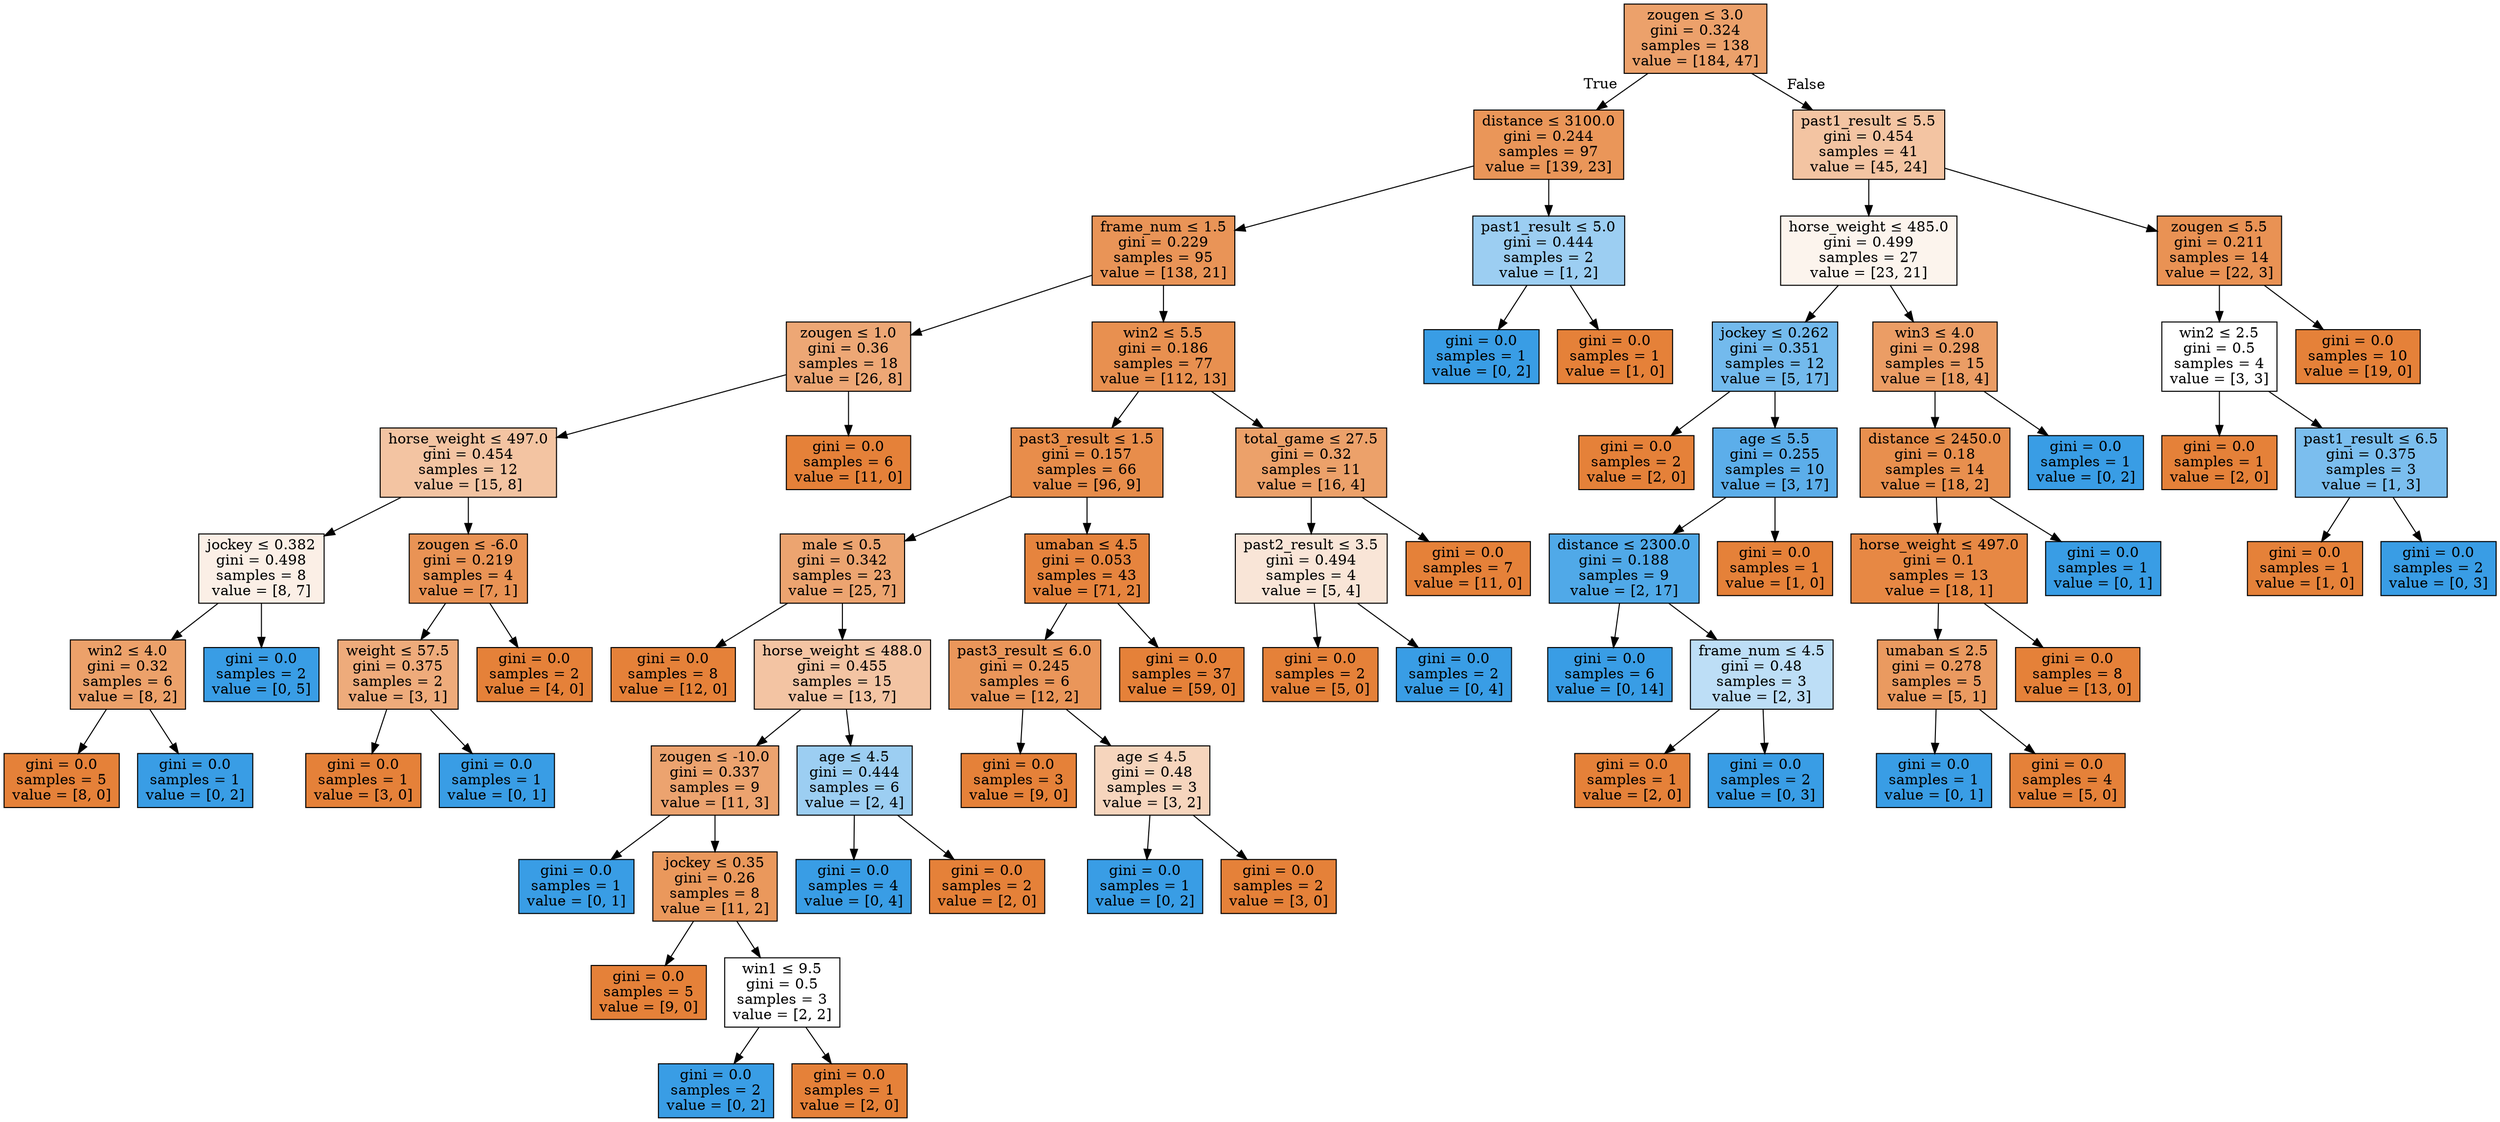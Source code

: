 digraph Tree {
node [shape=box, style="filled", color="black"] ;
0 [label=<zougen &le; 3.0<br/>gini = 0.324<br/>samples = 138<br/>value = [184, 47]>, fillcolor="#e58139be"] ;
1 [label=<distance &le; 3100.0<br/>gini = 0.244<br/>samples = 97<br/>value = [139, 23]>, fillcolor="#e58139d5"] ;
0 -> 1 [labeldistance=2.5, labelangle=45, headlabel="True"] ;
2 [label=<frame_num &le; 1.5<br/>gini = 0.229<br/>samples = 95<br/>value = [138, 21]>, fillcolor="#e58139d8"] ;
1 -> 2 ;
3 [label=<zougen &le; 1.0<br/>gini = 0.36<br/>samples = 18<br/>value = [26, 8]>, fillcolor="#e58139b1"] ;
2 -> 3 ;
4 [label=<horse_weight &le; 497.0<br/>gini = 0.454<br/>samples = 12<br/>value = [15, 8]>, fillcolor="#e5813977"] ;
3 -> 4 ;
5 [label=<jockey &le; 0.382<br/>gini = 0.498<br/>samples = 8<br/>value = [8, 7]>, fillcolor="#e5813920"] ;
4 -> 5 ;
6 [label=<win2 &le; 4.0<br/>gini = 0.32<br/>samples = 6<br/>value = [8, 2]>, fillcolor="#e58139bf"] ;
5 -> 6 ;
7 [label=<gini = 0.0<br/>samples = 5<br/>value = [8, 0]>, fillcolor="#e58139ff"] ;
6 -> 7 ;
8 [label=<gini = 0.0<br/>samples = 1<br/>value = [0, 2]>, fillcolor="#399de5ff"] ;
6 -> 8 ;
9 [label=<gini = 0.0<br/>samples = 2<br/>value = [0, 5]>, fillcolor="#399de5ff"] ;
5 -> 9 ;
10 [label=<zougen &le; -6.0<br/>gini = 0.219<br/>samples = 4<br/>value = [7, 1]>, fillcolor="#e58139db"] ;
4 -> 10 ;
11 [label=<weight &le; 57.5<br/>gini = 0.375<br/>samples = 2<br/>value = [3, 1]>, fillcolor="#e58139aa"] ;
10 -> 11 ;
12 [label=<gini = 0.0<br/>samples = 1<br/>value = [3, 0]>, fillcolor="#e58139ff"] ;
11 -> 12 ;
13 [label=<gini = 0.0<br/>samples = 1<br/>value = [0, 1]>, fillcolor="#399de5ff"] ;
11 -> 13 ;
14 [label=<gini = 0.0<br/>samples = 2<br/>value = [4, 0]>, fillcolor="#e58139ff"] ;
10 -> 14 ;
15 [label=<gini = 0.0<br/>samples = 6<br/>value = [11, 0]>, fillcolor="#e58139ff"] ;
3 -> 15 ;
16 [label=<win2 &le; 5.5<br/>gini = 0.186<br/>samples = 77<br/>value = [112, 13]>, fillcolor="#e58139e1"] ;
2 -> 16 ;
17 [label=<past3_result &le; 1.5<br/>gini = 0.157<br/>samples = 66<br/>value = [96, 9]>, fillcolor="#e58139e7"] ;
16 -> 17 ;
18 [label=<male &le; 0.5<br/>gini = 0.342<br/>samples = 23<br/>value = [25, 7]>, fillcolor="#e58139b8"] ;
17 -> 18 ;
19 [label=<gini = 0.0<br/>samples = 8<br/>value = [12, 0]>, fillcolor="#e58139ff"] ;
18 -> 19 ;
20 [label=<horse_weight &le; 488.0<br/>gini = 0.455<br/>samples = 15<br/>value = [13, 7]>, fillcolor="#e5813976"] ;
18 -> 20 ;
21 [label=<zougen &le; -10.0<br/>gini = 0.337<br/>samples = 9<br/>value = [11, 3]>, fillcolor="#e58139b9"] ;
20 -> 21 ;
22 [label=<gini = 0.0<br/>samples = 1<br/>value = [0, 1]>, fillcolor="#399de5ff"] ;
21 -> 22 ;
23 [label=<jockey &le; 0.35<br/>gini = 0.26<br/>samples = 8<br/>value = [11, 2]>, fillcolor="#e58139d1"] ;
21 -> 23 ;
24 [label=<gini = 0.0<br/>samples = 5<br/>value = [9, 0]>, fillcolor="#e58139ff"] ;
23 -> 24 ;
25 [label=<win1 &le; 9.5<br/>gini = 0.5<br/>samples = 3<br/>value = [2, 2]>, fillcolor="#e5813900"] ;
23 -> 25 ;
26 [label=<gini = 0.0<br/>samples = 2<br/>value = [0, 2]>, fillcolor="#399de5ff"] ;
25 -> 26 ;
27 [label=<gini = 0.0<br/>samples = 1<br/>value = [2, 0]>, fillcolor="#e58139ff"] ;
25 -> 27 ;
28 [label=<age &le; 4.5<br/>gini = 0.444<br/>samples = 6<br/>value = [2, 4]>, fillcolor="#399de57f"] ;
20 -> 28 ;
29 [label=<gini = 0.0<br/>samples = 4<br/>value = [0, 4]>, fillcolor="#399de5ff"] ;
28 -> 29 ;
30 [label=<gini = 0.0<br/>samples = 2<br/>value = [2, 0]>, fillcolor="#e58139ff"] ;
28 -> 30 ;
31 [label=<umaban &le; 4.5<br/>gini = 0.053<br/>samples = 43<br/>value = [71, 2]>, fillcolor="#e58139f8"] ;
17 -> 31 ;
32 [label=<past3_result &le; 6.0<br/>gini = 0.245<br/>samples = 6<br/>value = [12, 2]>, fillcolor="#e58139d4"] ;
31 -> 32 ;
33 [label=<gini = 0.0<br/>samples = 3<br/>value = [9, 0]>, fillcolor="#e58139ff"] ;
32 -> 33 ;
34 [label=<age &le; 4.5<br/>gini = 0.48<br/>samples = 3<br/>value = [3, 2]>, fillcolor="#e5813955"] ;
32 -> 34 ;
35 [label=<gini = 0.0<br/>samples = 1<br/>value = [0, 2]>, fillcolor="#399de5ff"] ;
34 -> 35 ;
36 [label=<gini = 0.0<br/>samples = 2<br/>value = [3, 0]>, fillcolor="#e58139ff"] ;
34 -> 36 ;
37 [label=<gini = 0.0<br/>samples = 37<br/>value = [59, 0]>, fillcolor="#e58139ff"] ;
31 -> 37 ;
38 [label=<total_game &le; 27.5<br/>gini = 0.32<br/>samples = 11<br/>value = [16, 4]>, fillcolor="#e58139bf"] ;
16 -> 38 ;
39 [label=<past2_result &le; 3.5<br/>gini = 0.494<br/>samples = 4<br/>value = [5, 4]>, fillcolor="#e5813933"] ;
38 -> 39 ;
40 [label=<gini = 0.0<br/>samples = 2<br/>value = [5, 0]>, fillcolor="#e58139ff"] ;
39 -> 40 ;
41 [label=<gini = 0.0<br/>samples = 2<br/>value = [0, 4]>, fillcolor="#399de5ff"] ;
39 -> 41 ;
42 [label=<gini = 0.0<br/>samples = 7<br/>value = [11, 0]>, fillcolor="#e58139ff"] ;
38 -> 42 ;
43 [label=<past1_result &le; 5.0<br/>gini = 0.444<br/>samples = 2<br/>value = [1, 2]>, fillcolor="#399de57f"] ;
1 -> 43 ;
44 [label=<gini = 0.0<br/>samples = 1<br/>value = [0, 2]>, fillcolor="#399de5ff"] ;
43 -> 44 ;
45 [label=<gini = 0.0<br/>samples = 1<br/>value = [1, 0]>, fillcolor="#e58139ff"] ;
43 -> 45 ;
46 [label=<past1_result &le; 5.5<br/>gini = 0.454<br/>samples = 41<br/>value = [45, 24]>, fillcolor="#e5813977"] ;
0 -> 46 [labeldistance=2.5, labelangle=-45, headlabel="False"] ;
47 [label=<horse_weight &le; 485.0<br/>gini = 0.499<br/>samples = 27<br/>value = [23, 21]>, fillcolor="#e5813916"] ;
46 -> 47 ;
48 [label=<jockey &le; 0.262<br/>gini = 0.351<br/>samples = 12<br/>value = [5, 17]>, fillcolor="#399de5b4"] ;
47 -> 48 ;
49 [label=<gini = 0.0<br/>samples = 2<br/>value = [2, 0]>, fillcolor="#e58139ff"] ;
48 -> 49 ;
50 [label=<age &le; 5.5<br/>gini = 0.255<br/>samples = 10<br/>value = [3, 17]>, fillcolor="#399de5d2"] ;
48 -> 50 ;
51 [label=<distance &le; 2300.0<br/>gini = 0.188<br/>samples = 9<br/>value = [2, 17]>, fillcolor="#399de5e1"] ;
50 -> 51 ;
52 [label=<gini = 0.0<br/>samples = 6<br/>value = [0, 14]>, fillcolor="#399de5ff"] ;
51 -> 52 ;
53 [label=<frame_num &le; 4.5<br/>gini = 0.48<br/>samples = 3<br/>value = [2, 3]>, fillcolor="#399de555"] ;
51 -> 53 ;
54 [label=<gini = 0.0<br/>samples = 1<br/>value = [2, 0]>, fillcolor="#e58139ff"] ;
53 -> 54 ;
55 [label=<gini = 0.0<br/>samples = 2<br/>value = [0, 3]>, fillcolor="#399de5ff"] ;
53 -> 55 ;
56 [label=<gini = 0.0<br/>samples = 1<br/>value = [1, 0]>, fillcolor="#e58139ff"] ;
50 -> 56 ;
57 [label=<win3 &le; 4.0<br/>gini = 0.298<br/>samples = 15<br/>value = [18, 4]>, fillcolor="#e58139c6"] ;
47 -> 57 ;
58 [label=<distance &le; 2450.0<br/>gini = 0.18<br/>samples = 14<br/>value = [18, 2]>, fillcolor="#e58139e3"] ;
57 -> 58 ;
59 [label=<horse_weight &le; 497.0<br/>gini = 0.1<br/>samples = 13<br/>value = [18, 1]>, fillcolor="#e58139f1"] ;
58 -> 59 ;
60 [label=<umaban &le; 2.5<br/>gini = 0.278<br/>samples = 5<br/>value = [5, 1]>, fillcolor="#e58139cc"] ;
59 -> 60 ;
61 [label=<gini = 0.0<br/>samples = 1<br/>value = [0, 1]>, fillcolor="#399de5ff"] ;
60 -> 61 ;
62 [label=<gini = 0.0<br/>samples = 4<br/>value = [5, 0]>, fillcolor="#e58139ff"] ;
60 -> 62 ;
63 [label=<gini = 0.0<br/>samples = 8<br/>value = [13, 0]>, fillcolor="#e58139ff"] ;
59 -> 63 ;
64 [label=<gini = 0.0<br/>samples = 1<br/>value = [0, 1]>, fillcolor="#399de5ff"] ;
58 -> 64 ;
65 [label=<gini = 0.0<br/>samples = 1<br/>value = [0, 2]>, fillcolor="#399de5ff"] ;
57 -> 65 ;
66 [label=<zougen &le; 5.5<br/>gini = 0.211<br/>samples = 14<br/>value = [22, 3]>, fillcolor="#e58139dc"] ;
46 -> 66 ;
67 [label=<win2 &le; 2.5<br/>gini = 0.5<br/>samples = 4<br/>value = [3, 3]>, fillcolor="#e5813900"] ;
66 -> 67 ;
68 [label=<gini = 0.0<br/>samples = 1<br/>value = [2, 0]>, fillcolor="#e58139ff"] ;
67 -> 68 ;
69 [label=<past1_result &le; 6.5<br/>gini = 0.375<br/>samples = 3<br/>value = [1, 3]>, fillcolor="#399de5aa"] ;
67 -> 69 ;
70 [label=<gini = 0.0<br/>samples = 1<br/>value = [1, 0]>, fillcolor="#e58139ff"] ;
69 -> 70 ;
71 [label=<gini = 0.0<br/>samples = 2<br/>value = [0, 3]>, fillcolor="#399de5ff"] ;
69 -> 71 ;
72 [label=<gini = 0.0<br/>samples = 10<br/>value = [19, 0]>, fillcolor="#e58139ff"] ;
66 -> 72 ;
}